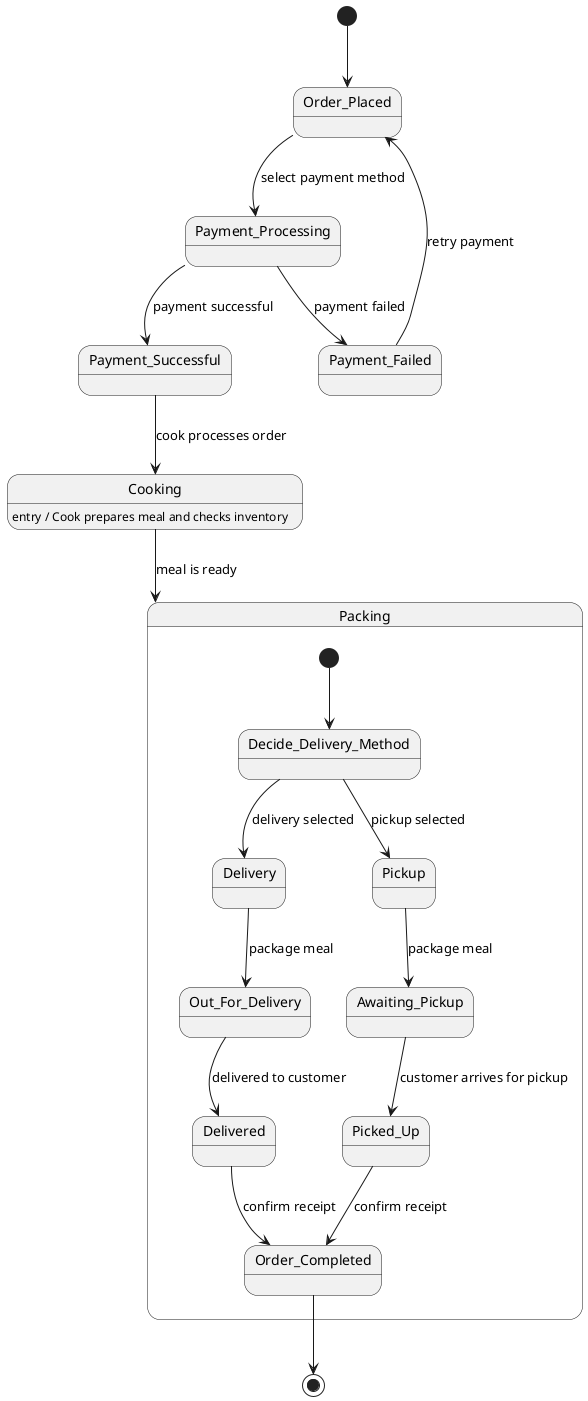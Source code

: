 @startuml
[*] --> Order_Placed
Order_Placed --> Payment_Processing : select payment method
Payment_Processing --> Payment_Successful : payment successful
Payment_Processing --> Payment_Failed : payment failed
Payment_Successful --> Cooking : cook processes order
Payment_Failed --> Order_Placed : retry payment

Cooking : entry / Cook prepares meal and checks inventory
Cooking --> Packing : meal is ready

state Packing {
  [*] --> Decide_Delivery_Method
  Decide_Delivery_Method --> Delivery : delivery selected
  Decide_Delivery_Method --> Pickup : pickup selected
  
  Delivery --> Out_For_Delivery : package meal
  Pickup --> Awaiting_Pickup : package meal
  
  Out_For_Delivery --> Delivered : delivered to customer
  Awaiting_Pickup --> Picked_Up : customer arrives for pickup
  
  Delivered --> Order_Completed : confirm receipt
  Picked_Up --> Order_Completed : confirm receipt
}

Order_Completed --> [*]
@enduml
